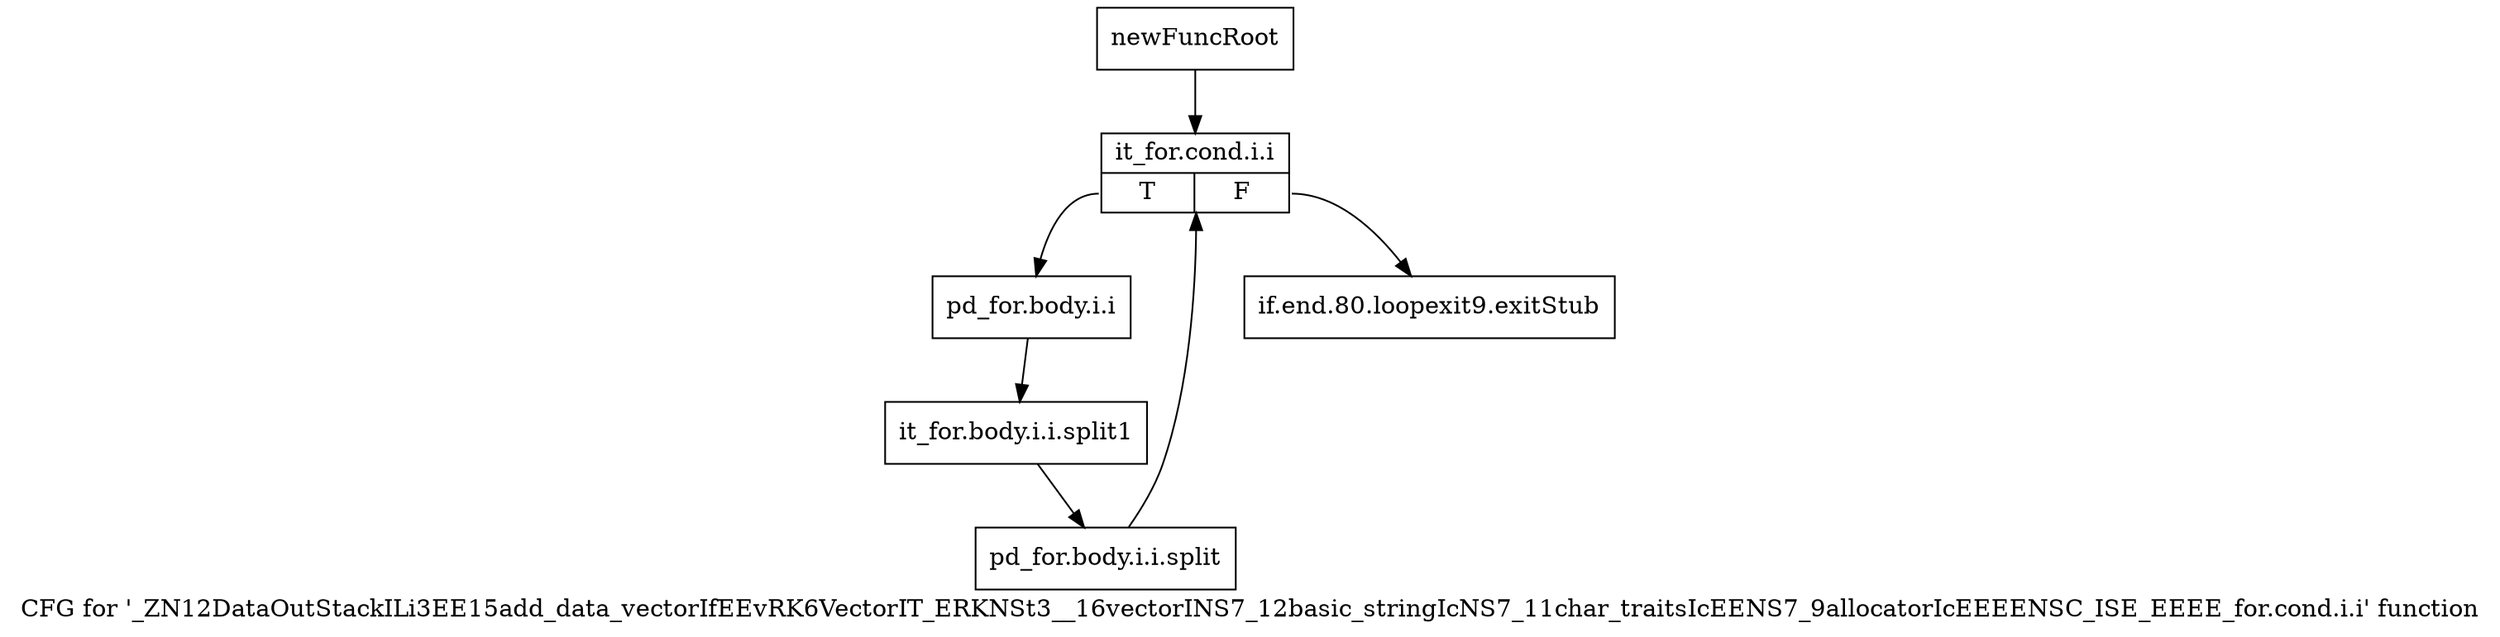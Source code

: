 digraph "CFG for '_ZN12DataOutStackILi3EE15add_data_vectorIfEEvRK6VectorIT_ERKNSt3__16vectorINS7_12basic_stringIcNS7_11char_traitsIcEENS7_9allocatorIcEEEENSC_ISE_EEEE_for.cond.i.i' function" {
	label="CFG for '_ZN12DataOutStackILi3EE15add_data_vectorIfEEvRK6VectorIT_ERKNSt3__16vectorINS7_12basic_stringIcNS7_11char_traitsIcEENS7_9allocatorIcEEEENSC_ISE_EEEE_for.cond.i.i' function";

	Node0x8dc3790 [shape=record,label="{newFuncRoot}"];
	Node0x8dc3790 -> Node0x8dc3bd0;
	Node0x8dc3b80 [shape=record,label="{if.end.80.loopexit9.exitStub}"];
	Node0x8dc3bd0 [shape=record,label="{it_for.cond.i.i|{<s0>T|<s1>F}}"];
	Node0x8dc3bd0:s0 -> Node0x8dc3c20;
	Node0x8dc3bd0:s1 -> Node0x8dc3b80;
	Node0x8dc3c20 [shape=record,label="{pd_for.body.i.i}"];
	Node0x8dc3c20 -> Node0xb4d2df0;
	Node0xb4d2df0 [shape=record,label="{it_for.body.i.i.split1}"];
	Node0xb4d2df0 -> Node0xc315f70;
	Node0xc315f70 [shape=record,label="{pd_for.body.i.i.split}"];
	Node0xc315f70 -> Node0x8dc3bd0;
}
